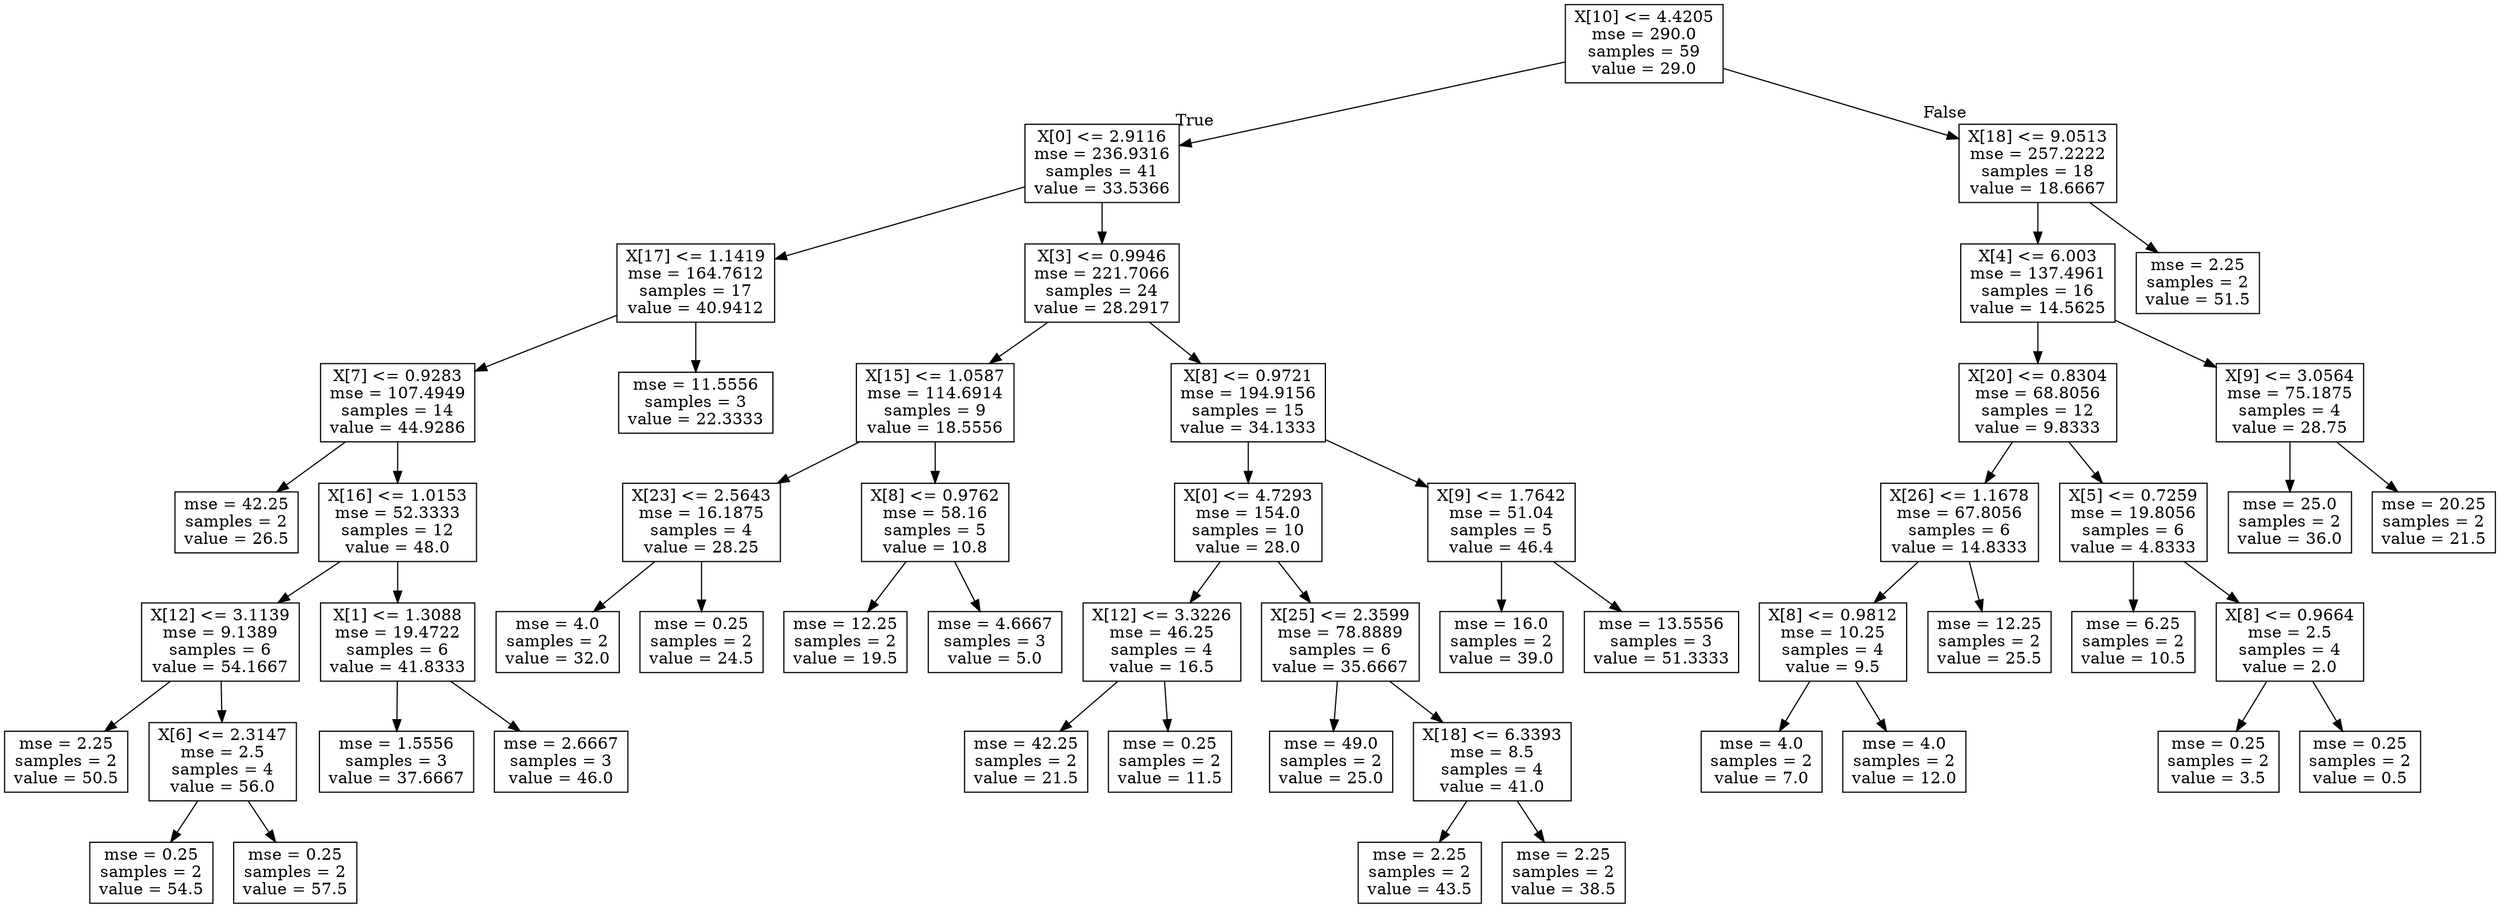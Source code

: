 digraph Tree {
node [shape=box] ;
0 [label="X[10] <= 4.4205\nmse = 290.0\nsamples = 59\nvalue = 29.0"] ;
1 [label="X[0] <= 2.9116\nmse = 236.9316\nsamples = 41\nvalue = 33.5366"] ;
0 -> 1 [labeldistance=2.5, labelangle=45, headlabel="True"] ;
2 [label="X[17] <= 1.1419\nmse = 164.7612\nsamples = 17\nvalue = 40.9412"] ;
1 -> 2 ;
3 [label="X[7] <= 0.9283\nmse = 107.4949\nsamples = 14\nvalue = 44.9286"] ;
2 -> 3 ;
4 [label="mse = 42.25\nsamples = 2\nvalue = 26.5"] ;
3 -> 4 ;
5 [label="X[16] <= 1.0153\nmse = 52.3333\nsamples = 12\nvalue = 48.0"] ;
3 -> 5 ;
6 [label="X[12] <= 3.1139\nmse = 9.1389\nsamples = 6\nvalue = 54.1667"] ;
5 -> 6 ;
7 [label="mse = 2.25\nsamples = 2\nvalue = 50.5"] ;
6 -> 7 ;
8 [label="X[6] <= 2.3147\nmse = 2.5\nsamples = 4\nvalue = 56.0"] ;
6 -> 8 ;
9 [label="mse = 0.25\nsamples = 2\nvalue = 54.5"] ;
8 -> 9 ;
10 [label="mse = 0.25\nsamples = 2\nvalue = 57.5"] ;
8 -> 10 ;
11 [label="X[1] <= 1.3088\nmse = 19.4722\nsamples = 6\nvalue = 41.8333"] ;
5 -> 11 ;
12 [label="mse = 1.5556\nsamples = 3\nvalue = 37.6667"] ;
11 -> 12 ;
13 [label="mse = 2.6667\nsamples = 3\nvalue = 46.0"] ;
11 -> 13 ;
14 [label="mse = 11.5556\nsamples = 3\nvalue = 22.3333"] ;
2 -> 14 ;
15 [label="X[3] <= 0.9946\nmse = 221.7066\nsamples = 24\nvalue = 28.2917"] ;
1 -> 15 ;
16 [label="X[15] <= 1.0587\nmse = 114.6914\nsamples = 9\nvalue = 18.5556"] ;
15 -> 16 ;
17 [label="X[23] <= 2.5643\nmse = 16.1875\nsamples = 4\nvalue = 28.25"] ;
16 -> 17 ;
18 [label="mse = 4.0\nsamples = 2\nvalue = 32.0"] ;
17 -> 18 ;
19 [label="mse = 0.25\nsamples = 2\nvalue = 24.5"] ;
17 -> 19 ;
20 [label="X[8] <= 0.9762\nmse = 58.16\nsamples = 5\nvalue = 10.8"] ;
16 -> 20 ;
21 [label="mse = 12.25\nsamples = 2\nvalue = 19.5"] ;
20 -> 21 ;
22 [label="mse = 4.6667\nsamples = 3\nvalue = 5.0"] ;
20 -> 22 ;
23 [label="X[8] <= 0.9721\nmse = 194.9156\nsamples = 15\nvalue = 34.1333"] ;
15 -> 23 ;
24 [label="X[0] <= 4.7293\nmse = 154.0\nsamples = 10\nvalue = 28.0"] ;
23 -> 24 ;
25 [label="X[12] <= 3.3226\nmse = 46.25\nsamples = 4\nvalue = 16.5"] ;
24 -> 25 ;
26 [label="mse = 42.25\nsamples = 2\nvalue = 21.5"] ;
25 -> 26 ;
27 [label="mse = 0.25\nsamples = 2\nvalue = 11.5"] ;
25 -> 27 ;
28 [label="X[25] <= 2.3599\nmse = 78.8889\nsamples = 6\nvalue = 35.6667"] ;
24 -> 28 ;
29 [label="mse = 49.0\nsamples = 2\nvalue = 25.0"] ;
28 -> 29 ;
30 [label="X[18] <= 6.3393\nmse = 8.5\nsamples = 4\nvalue = 41.0"] ;
28 -> 30 ;
31 [label="mse = 2.25\nsamples = 2\nvalue = 43.5"] ;
30 -> 31 ;
32 [label="mse = 2.25\nsamples = 2\nvalue = 38.5"] ;
30 -> 32 ;
33 [label="X[9] <= 1.7642\nmse = 51.04\nsamples = 5\nvalue = 46.4"] ;
23 -> 33 ;
34 [label="mse = 16.0\nsamples = 2\nvalue = 39.0"] ;
33 -> 34 ;
35 [label="mse = 13.5556\nsamples = 3\nvalue = 51.3333"] ;
33 -> 35 ;
36 [label="X[18] <= 9.0513\nmse = 257.2222\nsamples = 18\nvalue = 18.6667"] ;
0 -> 36 [labeldistance=2.5, labelangle=-45, headlabel="False"] ;
37 [label="X[4] <= 6.003\nmse = 137.4961\nsamples = 16\nvalue = 14.5625"] ;
36 -> 37 ;
38 [label="X[20] <= 0.8304\nmse = 68.8056\nsamples = 12\nvalue = 9.8333"] ;
37 -> 38 ;
39 [label="X[26] <= 1.1678\nmse = 67.8056\nsamples = 6\nvalue = 14.8333"] ;
38 -> 39 ;
40 [label="X[8] <= 0.9812\nmse = 10.25\nsamples = 4\nvalue = 9.5"] ;
39 -> 40 ;
41 [label="mse = 4.0\nsamples = 2\nvalue = 7.0"] ;
40 -> 41 ;
42 [label="mse = 4.0\nsamples = 2\nvalue = 12.0"] ;
40 -> 42 ;
43 [label="mse = 12.25\nsamples = 2\nvalue = 25.5"] ;
39 -> 43 ;
44 [label="X[5] <= 0.7259\nmse = 19.8056\nsamples = 6\nvalue = 4.8333"] ;
38 -> 44 ;
45 [label="mse = 6.25\nsamples = 2\nvalue = 10.5"] ;
44 -> 45 ;
46 [label="X[8] <= 0.9664\nmse = 2.5\nsamples = 4\nvalue = 2.0"] ;
44 -> 46 ;
47 [label="mse = 0.25\nsamples = 2\nvalue = 3.5"] ;
46 -> 47 ;
48 [label="mse = 0.25\nsamples = 2\nvalue = 0.5"] ;
46 -> 48 ;
49 [label="X[9] <= 3.0564\nmse = 75.1875\nsamples = 4\nvalue = 28.75"] ;
37 -> 49 ;
50 [label="mse = 25.0\nsamples = 2\nvalue = 36.0"] ;
49 -> 50 ;
51 [label="mse = 20.25\nsamples = 2\nvalue = 21.5"] ;
49 -> 51 ;
52 [label="mse = 2.25\nsamples = 2\nvalue = 51.5"] ;
36 -> 52 ;
}